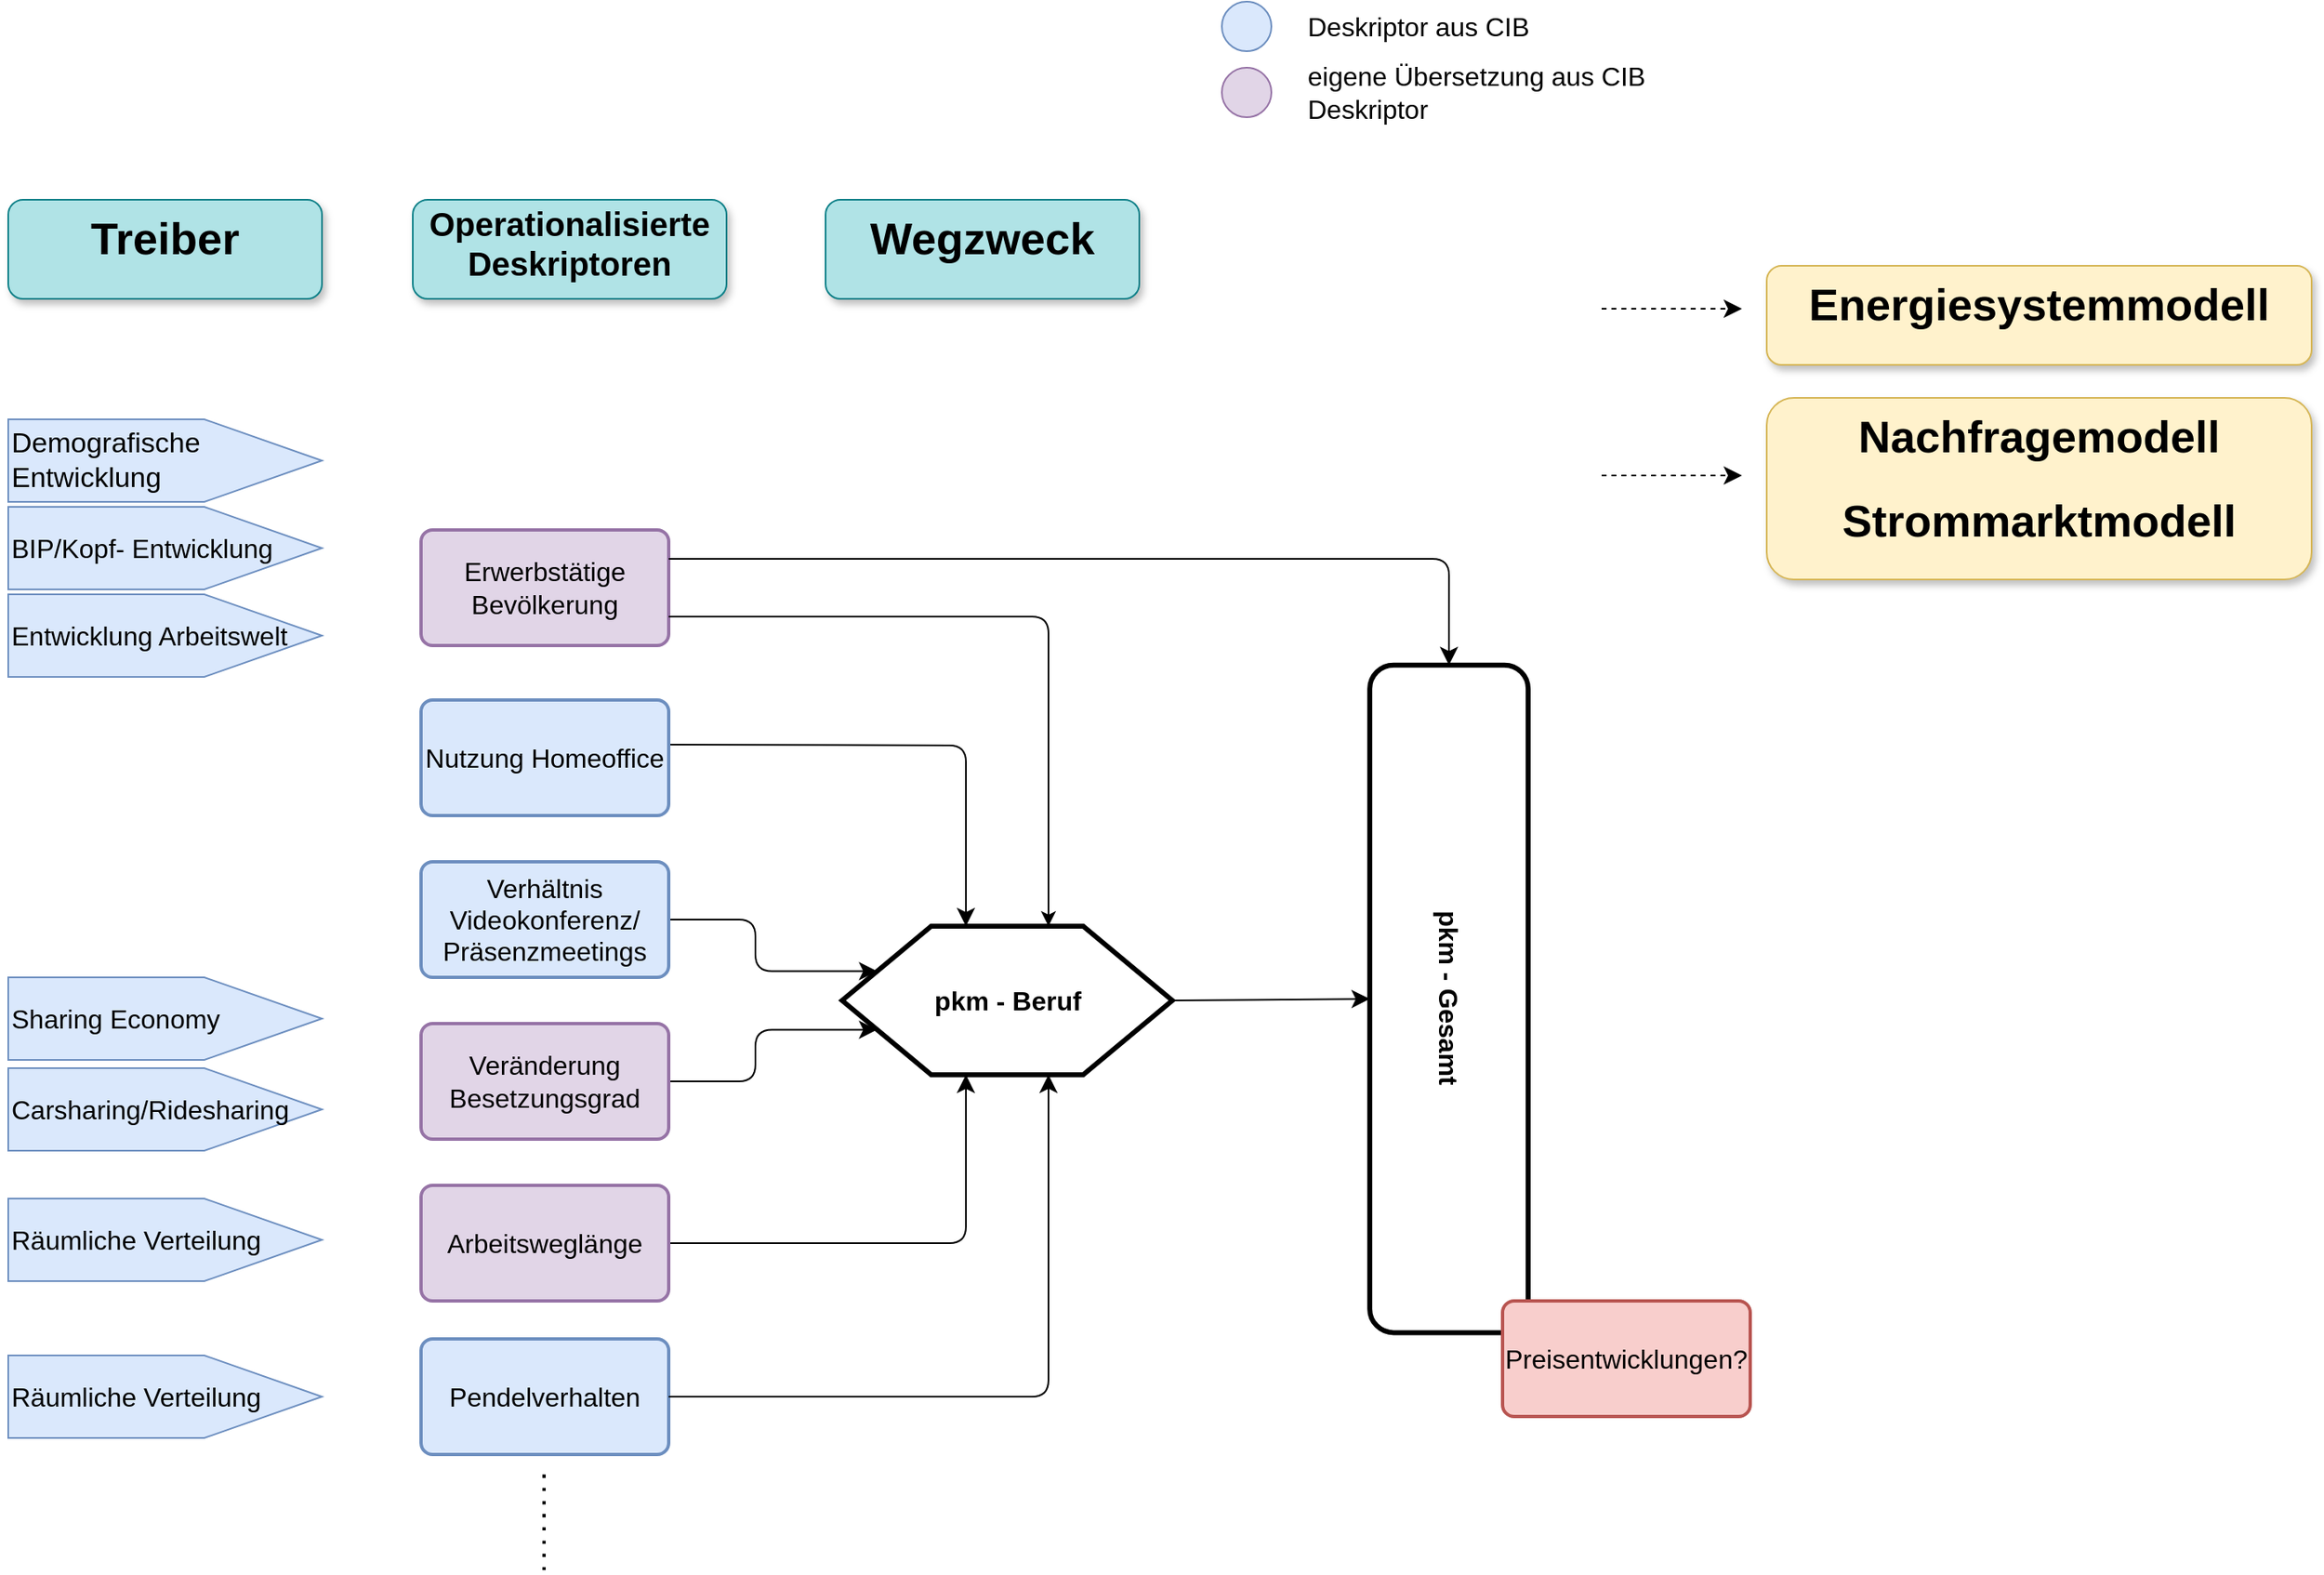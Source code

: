 <mxfile version="22.0.6" type="github">
  <diagram id="C5RBs43oDa-KdzZeNtuy" name="Page-1">
    <mxGraphModel dx="951" dy="558" grid="1" gridSize="10" guides="1" tooltips="1" connect="1" arrows="1" fold="1" page="1" pageScale="1" pageWidth="2336" pageHeight="1654" math="0" shadow="0">
      <root>
        <mxCell id="WIyWlLk6GJQsqaUBKTNV-0" />
        <mxCell id="WIyWlLk6GJQsqaUBKTNV-1" parent="WIyWlLk6GJQsqaUBKTNV-0" />
        <object label="&lt;h1 style=&quot;font-size: 27px;&quot;&gt;Treiber&lt;/h1&gt;" Treiber="teilw. Deskriptoren" id="h4Mbpic349QLJTQZ1xPw-33">
          <mxCell style="text;html=1;strokeColor=#0e8088;fillColor=#b0e3e6;spacing=5;spacingTop=-20;whiteSpace=wrap;overflow=hidden;rounded=1;fontSize=27;glass=0;shadow=1;align=center;" parent="WIyWlLk6GJQsqaUBKTNV-1" vertex="1">
            <mxGeometry x="35" y="150" width="190" height="60" as="geometry" />
          </mxCell>
        </object>
        <mxCell id="h4Mbpic349QLJTQZ1xPw-34" value="&lt;h1 style=&quot;font-size: 20px;&quot;&gt;Operationalisierte Deskriptoren&lt;/h1&gt;" style="text;html=1;strokeColor=#0e8088;fillColor=#b0e3e6;spacing=5;spacingTop=-20;whiteSpace=wrap;overflow=hidden;rounded=1;fontSize=20;glass=0;shadow=1;align=center;aspect=fixed;" parent="WIyWlLk6GJQsqaUBKTNV-1" vertex="1">
          <mxGeometry x="280" y="150" width="190" height="60" as="geometry" />
        </mxCell>
        <object label="&lt;h1 style=&quot;font-size: 27px;&quot;&gt;&lt;span style=&quot;background-color: initial;&quot;&gt;Wegzweck&lt;/span&gt;&lt;br&gt;&lt;/h1&gt;" Treiber="kann Deskriptor entsprechen" id="h4Mbpic349QLJTQZ1xPw-55">
          <mxCell style="text;html=1;strokeColor=#0e8088;fillColor=#b0e3e6;spacing=5;spacingTop=-20;whiteSpace=wrap;overflow=hidden;rounded=1;fontSize=27;glass=0;shadow=1;align=center;" parent="WIyWlLk6GJQsqaUBKTNV-1" vertex="1">
            <mxGeometry x="530" y="150" width="190" height="60" as="geometry" />
          </mxCell>
        </object>
        <object label="&lt;h1 style=&quot;font-size: 27px;&quot;&gt;Nachfragemodell&lt;/h1&gt;&lt;h1 style=&quot;font-size: 27px;&quot;&gt;Strommarktmodell&lt;/h1&gt;" Treiber="kann Deskriptor entsprechen" id="h4Mbpic349QLJTQZ1xPw-58">
          <mxCell style="text;html=1;strokeColor=#d6b656;fillColor=#fff2cc;spacing=5;spacingTop=-20;whiteSpace=wrap;overflow=hidden;rounded=1;fontSize=27;glass=0;shadow=1;align=center;" parent="WIyWlLk6GJQsqaUBKTNV-1" vertex="1">
            <mxGeometry x="1100" y="270" width="330" height="110" as="geometry" />
          </mxCell>
        </object>
        <mxCell id="8XGPYldwMHjoKoiW072E-28" value="" style="ellipse;whiteSpace=wrap;html=1;aspect=fixed;fontSize=16;fillColor=#dae8fc;strokeColor=#6c8ebf;" vertex="1" parent="WIyWlLk6GJQsqaUBKTNV-1">
          <mxGeometry x="770" y="30" width="30" height="30" as="geometry" />
        </mxCell>
        <mxCell id="8XGPYldwMHjoKoiW072E-31" value="Deskriptor aus CIB" style="text;html=1;strokeColor=none;fillColor=none;align=left;verticalAlign=middle;whiteSpace=wrap;rounded=0;fontSize=16;" vertex="1" parent="WIyWlLk6GJQsqaUBKTNV-1">
          <mxGeometry x="820" y="30" width="260" height="30" as="geometry" />
        </mxCell>
        <mxCell id="8XGPYldwMHjoKoiW072E-33" value="eigene Übersetzung aus CIB Deskriptor" style="text;html=1;strokeColor=none;fillColor=none;align=left;verticalAlign=middle;whiteSpace=wrap;rounded=0;fontSize=16;" vertex="1" parent="WIyWlLk6GJQsqaUBKTNV-1">
          <mxGeometry x="820" y="70" width="260" height="30" as="geometry" />
        </mxCell>
        <mxCell id="8XGPYldwMHjoKoiW072E-35" value="" style="ellipse;whiteSpace=wrap;html=1;aspect=fixed;fontSize=16;fillColor=#e1d5e7;strokeColor=#9673a6;" vertex="1" parent="WIyWlLk6GJQsqaUBKTNV-1">
          <mxGeometry x="770" y="70" width="30" height="30" as="geometry" />
        </mxCell>
        <object label="&lt;h1 style=&quot;font-size: 27px;&quot;&gt;Energiesystemmodell&lt;/h1&gt;" Treiber="kann Deskriptor entsprechen" id="8XGPYldwMHjoKoiW072E-37">
          <mxCell style="text;html=1;strokeColor=#d6b656;fillColor=#fff2cc;spacing=5;spacingTop=-20;whiteSpace=wrap;overflow=hidden;rounded=1;fontSize=27;glass=0;shadow=1;align=center;" vertex="1" parent="WIyWlLk6GJQsqaUBKTNV-1">
            <mxGeometry x="1100" y="190" width="330" height="60" as="geometry" />
          </mxCell>
        </object>
        <object label="&lt;div style=&quot;font-size: 17px;&quot;&gt;&lt;span style=&quot;background-color: initial; font-size: 17px;&quot;&gt;Demografische Entwicklung&lt;/span&gt;&lt;/div&gt;" Gesamtbevölkerung="harte Kopplung mit Gesamtnachfrage, &#xa;Quelle: Langfristprognose verkehr" id="h4Mbpic349QLJTQZ1xPw-8">
          <mxCell style="shape=offPageConnector;whiteSpace=wrap;html=1;fontSize=17;direction=north;align=left;labelBackgroundColor=none;fillColor=#dae8fc;strokeColor=#6c8ebf;" parent="WIyWlLk6GJQsqaUBKTNV-1" vertex="1">
            <mxGeometry x="35" y="283" width="190" height="50" as="geometry" />
          </mxCell>
        </object>
        <mxCell id="h4Mbpic349QLJTQZ1xPw-11" style="edgeStyle=none;curved=1;orthogonalLoop=1;jettySize=auto;html=1;exitX=1;exitY=0.25;exitDx=0;exitDy=0;fontSize=12;fontColor=default;startSize=8;endSize=8;labelBackgroundColor=none;" parent="WIyWlLk6GJQsqaUBKTNV-1" source="h4Mbpic349QLJTQZ1xPw-8" target="h4Mbpic349QLJTQZ1xPw-8" edge="1">
          <mxGeometry relative="1" as="geometry" />
        </mxCell>
        <mxCell id="h4Mbpic349QLJTQZ1xPw-12" value="Erwerbstätige Bevölkerung" style="rounded=1;whiteSpace=wrap;html=1;absoluteArcSize=1;arcSize=14;strokeWidth=2;fontSize=16;labelBackgroundColor=none;fillColor=#e1d5e7;strokeColor=#9673a6;" parent="WIyWlLk6GJQsqaUBKTNV-1" vertex="1">
          <mxGeometry x="285" y="350" width="150" height="70" as="geometry" />
        </mxCell>
        <mxCell id="h4Mbpic349QLJTQZ1xPw-13" value="pkm - Beruf" style="verticalLabelPosition=middle;verticalAlign=middle;html=1;shape=hexagon;perimeter=hexagonPerimeter2;arcSize=6;size=0.27;fontSize=16;labelPosition=center;align=center;strokeWidth=3;fontStyle=1;labelBackgroundColor=none;" parent="WIyWlLk6GJQsqaUBKTNV-1" vertex="1">
          <mxGeometry x="540" y="590" width="200" height="90" as="geometry" />
        </mxCell>
        <mxCell id="h4Mbpic349QLJTQZ1xPw-26" style="edgeStyle=orthogonalEdgeStyle;rounded=1;orthogonalLoop=1;jettySize=auto;html=1;fontSize=12;fontColor=default;labelBackgroundColor=none;elbow=vertical;entryX=0.625;entryY=0;entryDx=0;entryDy=0;exitX=1;exitY=0.75;exitDx=0;exitDy=0;" parent="WIyWlLk6GJQsqaUBKTNV-1" edge="1" target="h4Mbpic349QLJTQZ1xPw-13" source="h4Mbpic349QLJTQZ1xPw-12">
          <mxGeometry relative="1" as="geometry">
            <mxPoint x="435" y="385.0" as="sourcePoint" />
            <mxPoint x="625" y="440" as="targetPoint" />
          </mxGeometry>
        </mxCell>
        <mxCell id="h4Mbpic349QLJTQZ1xPw-27" value="" style="edgeStyle=orthogonalEdgeStyle;rounded=1;orthogonalLoop=1;jettySize=auto;html=1;fontSize=12;startSize=8;endSize=8;labelBackgroundColor=none;fontColor=default;entryX=0.375;entryY=0;entryDx=0;entryDy=0;" parent="WIyWlLk6GJQsqaUBKTNV-1" target="h4Mbpic349QLJTQZ1xPw-13" edge="1">
          <mxGeometry relative="1" as="geometry">
            <mxPoint x="420" y="480" as="sourcePoint" />
            <mxPoint x="620.013" y="541" as="targetPoint" />
          </mxGeometry>
        </mxCell>
        <object label="Nutzung Homeoffice" mehrHomeoffice="Langfristprognose Verkehr; Idee: max. von Arbeitgeber vorgegeben, geringere Nutzung kann selbst bestimmt werden" id="h4Mbpic349QLJTQZ1xPw-15">
          <mxCell style="rounded=1;whiteSpace=wrap;html=1;absoluteArcSize=1;arcSize=14;strokeWidth=2;fontSize=16;labelBackgroundColor=none;fillColor=#dae8fc;strokeColor=#6c8ebf;" parent="WIyWlLk6GJQsqaUBKTNV-1" vertex="1">
            <mxGeometry x="285" y="453" width="150" height="70" as="geometry" />
          </mxCell>
        </object>
        <mxCell id="8XGPYldwMHjoKoiW072E-22" style="edgeStyle=orthogonalEdgeStyle;rounded=1;orthogonalLoop=1;jettySize=auto;html=1;entryX=0;entryY=0.25;entryDx=0;entryDy=0;fontSize=12;startSize=8;endSize=8;" edge="1" parent="WIyWlLk6GJQsqaUBKTNV-1" source="h4Mbpic349QLJTQZ1xPw-16" target="h4Mbpic349QLJTQZ1xPw-13">
          <mxGeometry relative="1" as="geometry" />
        </mxCell>
        <object label="Verhältnis Videokonferenz/ Präsenzmeetings" VerhältnisVideokonferenz="Annahme, dass dies der Arbeitnehmen nicht selbst aussuchen kann und vom Arbeitgeber vorgegeben wird" id="h4Mbpic349QLJTQZ1xPw-16">
          <mxCell style="rounded=1;whiteSpace=wrap;html=1;absoluteArcSize=1;arcSize=14;strokeWidth=2;fontSize=16;labelBackgroundColor=none;fillColor=#dae8fc;strokeColor=#6c8ebf;" parent="WIyWlLk6GJQsqaUBKTNV-1" vertex="1">
            <mxGeometry x="285" y="551" width="150" height="70" as="geometry" />
          </mxCell>
        </object>
        <object label="&lt;div style=&quot;&quot;&gt;&lt;span style=&quot;background-color: initial;&quot;&gt;BIP/Kopf- Entwicklung&lt;/span&gt;&lt;/div&gt;" id="h4Mbpic349QLJTQZ1xPw-18">
          <mxCell style="shape=offPageConnector;whiteSpace=wrap;html=1;fontSize=16;direction=north;align=left;labelBackgroundColor=none;fillColor=#dae8fc;strokeColor=#6c8ebf;" parent="WIyWlLk6GJQsqaUBKTNV-1" vertex="1">
            <mxGeometry x="35" y="336" width="190" height="50" as="geometry" />
          </mxCell>
        </object>
        <mxCell id="8XGPYldwMHjoKoiW072E-23" style="edgeStyle=orthogonalEdgeStyle;rounded=1;orthogonalLoop=1;jettySize=auto;html=1;exitX=1;exitY=0.5;exitDx=0;exitDy=0;fontSize=12;startSize=8;endSize=8;entryX=0;entryY=0.75;entryDx=0;entryDy=0;" edge="1" parent="WIyWlLk6GJQsqaUBKTNV-1" source="h4Mbpic349QLJTQZ1xPw-19" target="h4Mbpic349QLJTQZ1xPw-13">
          <mxGeometry relative="1" as="geometry" />
        </mxCell>
        <mxCell id="h4Mbpic349QLJTQZ1xPw-19" value="Veränderung Besetzungsgrad" style="rounded=1;whiteSpace=wrap;html=1;absoluteArcSize=1;arcSize=14;strokeWidth=2;fontSize=16;labelBackgroundColor=none;fillColor=#e1d5e7;strokeColor=#9673a6;" parent="WIyWlLk6GJQsqaUBKTNV-1" vertex="1">
          <mxGeometry x="285" y="649" width="150" height="70" as="geometry" />
        </mxCell>
        <object label="&lt;div style=&quot;&quot;&gt;&lt;span style=&quot;background-color: initial;&quot;&gt;Carsharing/Ridesharing&lt;/span&gt;&lt;/div&gt;" CarsharingRidepooling="Übersetzung von SharingEconomy" id="h4Mbpic349QLJTQZ1xPw-21">
          <mxCell style="shape=offPageConnector;whiteSpace=wrap;html=1;fontSize=16;direction=north;align=left;labelBackgroundColor=none;strokeWidth=1;fillColor=#dae8fc;strokeColor=#6c8ebf;" parent="WIyWlLk6GJQsqaUBKTNV-1" vertex="1">
            <mxGeometry x="35" y="676" width="190" height="50" as="geometry" />
          </mxCell>
        </object>
        <mxCell id="h4Mbpic349QLJTQZ1xPw-39" value="&lt;b&gt;pkm - Gesamt&lt;/b&gt;" style="rounded=1;whiteSpace=wrap;html=1;fontSize=16;strokeWidth=3;rotation=90;" parent="WIyWlLk6GJQsqaUBKTNV-1" vertex="1">
          <mxGeometry x="705.37" y="586.06" width="404.36" height="95.94" as="geometry" />
        </mxCell>
        <object label="&lt;div style=&quot;&quot;&gt;&lt;span style=&quot;background-color: initial;&quot;&gt;Räumliche Verteilung&lt;/span&gt;&lt;/div&gt;" id="h4Mbpic349QLJTQZ1xPw-49">
          <mxCell style="shape=offPageConnector;whiteSpace=wrap;html=1;fontSize=16;direction=north;align=left;labelBackgroundColor=none;strokeWidth=1;fillColor=#dae8fc;strokeColor=#6c8ebf;" parent="WIyWlLk6GJQsqaUBKTNV-1" vertex="1">
            <mxGeometry x="35" y="755" width="190" height="50" as="geometry" />
          </mxCell>
        </object>
        <mxCell id="HmT0W7f4RcVqbWYqM7nN-2" value="" style="edgeStyle=orthogonalEdgeStyle;rounded=1;orthogonalLoop=1;jettySize=auto;html=1;fontSize=12;startSize=8;endSize=8;exitX=1;exitY=0.5;exitDx=0;exitDy=0;entryX=0.375;entryY=1;entryDx=0;entryDy=0;" parent="WIyWlLk6GJQsqaUBKTNV-1" edge="1" target="h4Mbpic349QLJTQZ1xPw-13" source="h4Mbpic349QLJTQZ1xPw-50">
          <mxGeometry relative="1" as="geometry">
            <mxPoint x="402" y="778.74" as="sourcePoint" />
            <mxPoint x="650" y="540" as="targetPoint" />
          </mxGeometry>
        </mxCell>
        <mxCell id="h4Mbpic349QLJTQZ1xPw-50" value="Arbeitsweglänge" style="rounded=1;whiteSpace=wrap;html=1;absoluteArcSize=1;arcSize=14;strokeWidth=2;fontSize=16;labelBackgroundColor=none;fillColor=#e1d5e7;strokeColor=#9673a6;" parent="WIyWlLk6GJQsqaUBKTNV-1" vertex="1">
          <mxGeometry x="285" y="747" width="150" height="70" as="geometry" />
        </mxCell>
        <mxCell id="h4Mbpic349QLJTQZ1xPw-51" value="Pendelverhalten" style="rounded=1;whiteSpace=wrap;html=1;absoluteArcSize=1;arcSize=14;strokeWidth=2;fontSize=16;labelBackgroundColor=none;fillColor=#dae8fc;strokeColor=#6c8ebf;" parent="WIyWlLk6GJQsqaUBKTNV-1" vertex="1">
          <mxGeometry x="285" y="840" width="150" height="70" as="geometry" />
        </mxCell>
        <object label="&lt;div style=&quot;&quot;&gt;&lt;span style=&quot;background-color: initial;&quot;&gt;Räumliche Verteilung&lt;/span&gt;&lt;/div&gt;" id="h4Mbpic349QLJTQZ1xPw-52">
          <mxCell style="shape=offPageConnector;whiteSpace=wrap;html=1;fontSize=16;direction=north;align=left;labelBackgroundColor=none;strokeWidth=1;fillColor=#dae8fc;strokeColor=#6c8ebf;" parent="WIyWlLk6GJQsqaUBKTNV-1" vertex="1">
            <mxGeometry x="35" y="850" width="190" height="50" as="geometry" />
          </mxCell>
        </object>
        <mxCell id="h4Mbpic349QLJTQZ1xPw-57" value="Preisentwicklungen?" style="rounded=1;whiteSpace=wrap;html=1;absoluteArcSize=1;arcSize=14;strokeWidth=2;fontSize=16;labelBackgroundColor=none;fillColor=#f8cecc;strokeColor=#b85450;" parent="WIyWlLk6GJQsqaUBKTNV-1" vertex="1">
          <mxGeometry x="940" y="817" width="150" height="70" as="geometry" />
        </mxCell>
        <object label="&lt;div style=&quot;&quot;&gt;&lt;span style=&quot;background-color: initial;&quot;&gt;Entwicklung Arbeitswelt&lt;/span&gt;&lt;/div&gt;" id="HmT0W7f4RcVqbWYqM7nN-11">
          <mxCell style="shape=offPageConnector;whiteSpace=wrap;html=1;fontSize=16;direction=north;align=left;labelBackgroundColor=none;fillColor=#dae8fc;strokeColor=#6c8ebf;" parent="WIyWlLk6GJQsqaUBKTNV-1" vertex="1">
            <mxGeometry x="35" y="389" width="190" height="50" as="geometry" />
          </mxCell>
        </object>
        <mxCell id="HmT0W7f4RcVqbWYqM7nN-15" style="edgeStyle=orthogonalEdgeStyle;rounded=1;orthogonalLoop=1;jettySize=auto;html=1;fontSize=12;startSize=8;endSize=8;exitX=1;exitY=0.5;exitDx=0;exitDy=0;entryX=0.625;entryY=1;entryDx=0;entryDy=0;" parent="WIyWlLk6GJQsqaUBKTNV-1" source="h4Mbpic349QLJTQZ1xPw-51" target="h4Mbpic349QLJTQZ1xPw-13" edge="1">
          <mxGeometry relative="1" as="geometry">
            <mxPoint x="440" y="875" as="sourcePoint" />
            <mxPoint x="659.6" y="530.18" as="targetPoint" />
          </mxGeometry>
        </mxCell>
        <object label="&lt;div style=&quot;&quot;&gt;&lt;span style=&quot;background-color: initial;&quot;&gt;Sharing Economy&lt;/span&gt;&lt;/div&gt;" CarsharingRidepooling="Übersetzung von SharingEconomy" id="UUekRAIq09oKd7ZnaUNU-0">
          <mxCell style="shape=offPageConnector;whiteSpace=wrap;html=1;fontSize=16;direction=north;align=left;labelBackgroundColor=none;strokeWidth=1;fillColor=#dae8fc;strokeColor=#6c8ebf;" parent="WIyWlLk6GJQsqaUBKTNV-1" vertex="1">
            <mxGeometry x="35" y="621" width="190" height="50" as="geometry" />
          </mxCell>
        </object>
        <mxCell id="8XGPYldwMHjoKoiW072E-4" value="" style="endArrow=none;dashed=1;html=1;dashPattern=1 3;strokeWidth=2;rounded=0;fontSize=12;startSize=8;endSize=8;curved=1;" edge="1" parent="WIyWlLk6GJQsqaUBKTNV-1">
          <mxGeometry width="50" height="50" relative="1" as="geometry">
            <mxPoint x="359.5" y="980" as="sourcePoint" />
            <mxPoint x="359.5" y="920" as="targetPoint" />
          </mxGeometry>
        </mxCell>
        <mxCell id="8XGPYldwMHjoKoiW072E-19" style="rounded=1;orthogonalLoop=1;jettySize=auto;html=1;entryX=0.375;entryY=0;entryDx=0;entryDy=0;fontSize=12;startSize=8;endSize=8;strokeColor=none;edgeStyle=elbowEdgeStyle;" edge="1" parent="WIyWlLk6GJQsqaUBKTNV-1" source="h4Mbpic349QLJTQZ1xPw-16" target="h4Mbpic349QLJTQZ1xPw-13">
          <mxGeometry relative="1" as="geometry" />
        </mxCell>
        <mxCell id="8XGPYldwMHjoKoiW072E-26" style="edgeStyle=orthogonalEdgeStyle;rounded=1;orthogonalLoop=1;jettySize=auto;html=1;exitX=1;exitY=0.75;exitDx=0;exitDy=0;entryX=0;entryY=0.25;entryDx=0;entryDy=0;fontSize=12;startSize=8;endSize=8;strokeColor=none;" edge="1" parent="WIyWlLk6GJQsqaUBKTNV-1">
          <mxGeometry relative="1" as="geometry">
            <mxPoint x="850" y="212.5" as="sourcePoint" />
            <mxPoint x="1346.53" y="342.525" as="targetPoint" />
          </mxGeometry>
        </mxCell>
        <mxCell id="8XGPYldwMHjoKoiW072E-20" style="edgeStyle=none;curved=1;rounded=0;orthogonalLoop=1;jettySize=auto;html=1;entryX=0.5;entryY=0;entryDx=0;entryDy=0;fontSize=12;startSize=8;endSize=8;" edge="1" parent="WIyWlLk6GJQsqaUBKTNV-1" source="h4Mbpic349QLJTQZ1xPw-13" target="h4Mbpic349QLJTQZ1xPw-13">
          <mxGeometry relative="1" as="geometry" />
        </mxCell>
        <mxCell id="8XGPYldwMHjoKoiW072E-27" style="edgeStyle=orthogonalEdgeStyle;rounded=1;orthogonalLoop=1;jettySize=auto;html=1;exitX=1;exitY=0.25;exitDx=0;exitDy=0;entryX=0;entryY=0.5;entryDx=0;entryDy=0;fontSize=12;startSize=8;endSize=8;" edge="1" parent="WIyWlLk6GJQsqaUBKTNV-1" source="h4Mbpic349QLJTQZ1xPw-12" target="h4Mbpic349QLJTQZ1xPw-39">
          <mxGeometry relative="1" as="geometry" />
        </mxCell>
        <mxCell id="8XGPYldwMHjoKoiW072E-25" style="edgeStyle=none;curved=1;rounded=0;orthogonalLoop=1;jettySize=auto;html=1;exitX=0;exitY=0.5;exitDx=0;exitDy=0;fontSize=12;startSize=8;endSize=8;" edge="1" parent="WIyWlLk6GJQsqaUBKTNV-1">
          <mxGeometry relative="1" as="geometry">
            <mxPoint x="907.545" y="464.525" as="sourcePoint" />
            <mxPoint x="907.545" y="464.525" as="targetPoint" />
          </mxGeometry>
        </mxCell>
        <mxCell id="8XGPYldwMHjoKoiW072E-42" value="" style="endArrow=classic;html=1;rounded=0;fontSize=12;startSize=8;endSize=8;curved=1;dashed=1;" edge="1" parent="WIyWlLk6GJQsqaUBKTNV-1">
          <mxGeometry width="50" height="50" relative="1" as="geometry">
            <mxPoint x="1000" y="216" as="sourcePoint" />
            <mxPoint x="1085" y="216" as="targetPoint" />
          </mxGeometry>
        </mxCell>
        <mxCell id="8XGPYldwMHjoKoiW072E-43" value="" style="endArrow=classic;html=1;rounded=0;fontSize=12;startSize=8;endSize=8;curved=1;dashed=1;" edge="1" parent="WIyWlLk6GJQsqaUBKTNV-1">
          <mxGeometry width="50" height="50" relative="1" as="geometry">
            <mxPoint x="1000" y="317" as="sourcePoint" />
            <mxPoint x="1085" y="317" as="targetPoint" />
          </mxGeometry>
        </mxCell>
        <mxCell id="8XGPYldwMHjoKoiW072E-44" style="edgeStyle=none;curved=1;rounded=0;orthogonalLoop=1;jettySize=auto;html=1;exitX=1;exitY=0.5;exitDx=0;exitDy=0;entryX=0.5;entryY=1;entryDx=0;entryDy=0;fontSize=12;startSize=8;endSize=8;" edge="1" parent="WIyWlLk6GJQsqaUBKTNV-1" source="h4Mbpic349QLJTQZ1xPw-13" target="h4Mbpic349QLJTQZ1xPw-39">
          <mxGeometry relative="1" as="geometry" />
        </mxCell>
      </root>
    </mxGraphModel>
  </diagram>
</mxfile>
